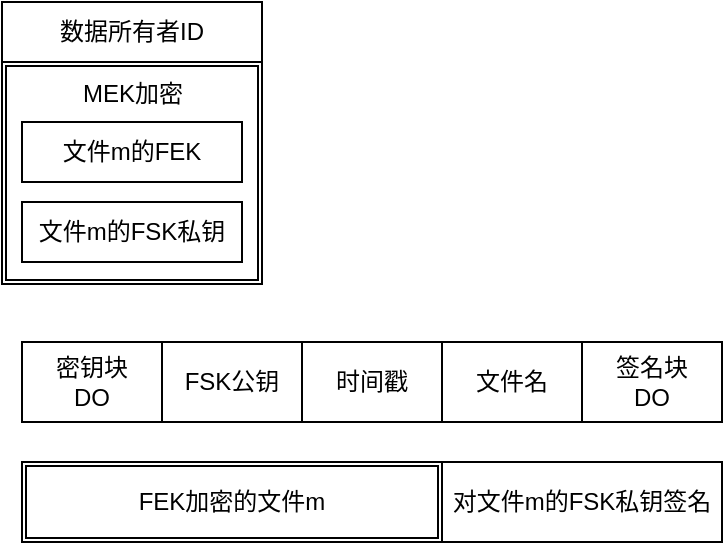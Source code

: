 <mxfile version="13.8.9-1" type="github">
  <diagram id="a45cf8ec-cd66-6f27-3ac3-be6e809c9e4a" name="Page-1">
    <mxGraphModel dx="716" dy="377" grid="0" gridSize="10" guides="1" tooltips="1" connect="1" arrows="1" fold="1" page="1" pageScale="1" pageWidth="827" pageHeight="1169" background="#ffffff" math="0" shadow="0">
      <root>
        <mxCell id="0" />
        <mxCell id="1" parent="0" />
        <mxCell id="-sCVPr15cj6SJHm08QyO-173" value="" style="shape=ext;double=1;rounded=0;whiteSpace=wrap;html=1;" vertex="1" parent="1">
          <mxGeometry x="150" y="100" width="130" height="111" as="geometry" />
        </mxCell>
        <mxCell id="-sCVPr15cj6SJHm08QyO-174" value="文件m的FSK私钥" style="rounded=0;whiteSpace=wrap;html=1;" vertex="1" parent="1">
          <mxGeometry x="160" y="170" width="110" height="30" as="geometry" />
        </mxCell>
        <mxCell id="-sCVPr15cj6SJHm08QyO-175" value="文件m的FEK" style="rounded=0;whiteSpace=wrap;html=1;" vertex="1" parent="1">
          <mxGeometry x="160" y="130" width="110" height="30" as="geometry" />
        </mxCell>
        <mxCell id="-sCVPr15cj6SJHm08QyO-176" value="MEK加密" style="text;html=1;align=center;verticalAlign=middle;resizable=0;points=[];autosize=1;" vertex="1" parent="1">
          <mxGeometry x="180" y="106" width="70" height="20" as="geometry" />
        </mxCell>
        <mxCell id="-sCVPr15cj6SJHm08QyO-177" value="数据所有者ID" style="rounded=0;whiteSpace=wrap;html=1;" vertex="1" parent="1">
          <mxGeometry x="150" y="70" width="130" height="30" as="geometry" />
        </mxCell>
        <mxCell id="-sCVPr15cj6SJHm08QyO-178" value="密钥块&lt;br&gt;DO" style="rounded=0;whiteSpace=wrap;html=1;" vertex="1" parent="1">
          <mxGeometry x="160" y="240" width="70" height="40" as="geometry" />
        </mxCell>
        <mxCell id="-sCVPr15cj6SJHm08QyO-179" value="FSK公钥" style="rounded=0;whiteSpace=wrap;html=1;" vertex="1" parent="1">
          <mxGeometry x="230" y="240" width="70" height="40" as="geometry" />
        </mxCell>
        <mxCell id="-sCVPr15cj6SJHm08QyO-180" value="时间戳" style="rounded=0;whiteSpace=wrap;html=1;" vertex="1" parent="1">
          <mxGeometry x="300" y="240" width="70" height="40" as="geometry" />
        </mxCell>
        <mxCell id="-sCVPr15cj6SJHm08QyO-181" value="文件名" style="rounded=0;whiteSpace=wrap;html=1;" vertex="1" parent="1">
          <mxGeometry x="370" y="240" width="70" height="40" as="geometry" />
        </mxCell>
        <mxCell id="-sCVPr15cj6SJHm08QyO-182" value="签名块&lt;br&gt;DO" style="rounded=0;whiteSpace=wrap;html=1;" vertex="1" parent="1">
          <mxGeometry x="440" y="240" width="70" height="40" as="geometry" />
        </mxCell>
        <mxCell id="-sCVPr15cj6SJHm08QyO-183" value="FEK加密的文件m" style="shape=ext;double=1;rounded=0;whiteSpace=wrap;html=1;" vertex="1" parent="1">
          <mxGeometry x="160" y="300" width="210" height="40" as="geometry" />
        </mxCell>
        <mxCell id="-sCVPr15cj6SJHm08QyO-185" value="对文件m的FSK私钥签名" style="rounded=0;whiteSpace=wrap;html=1;" vertex="1" parent="1">
          <mxGeometry x="370" y="300" width="140" height="40" as="geometry" />
        </mxCell>
      </root>
    </mxGraphModel>
  </diagram>
</mxfile>
